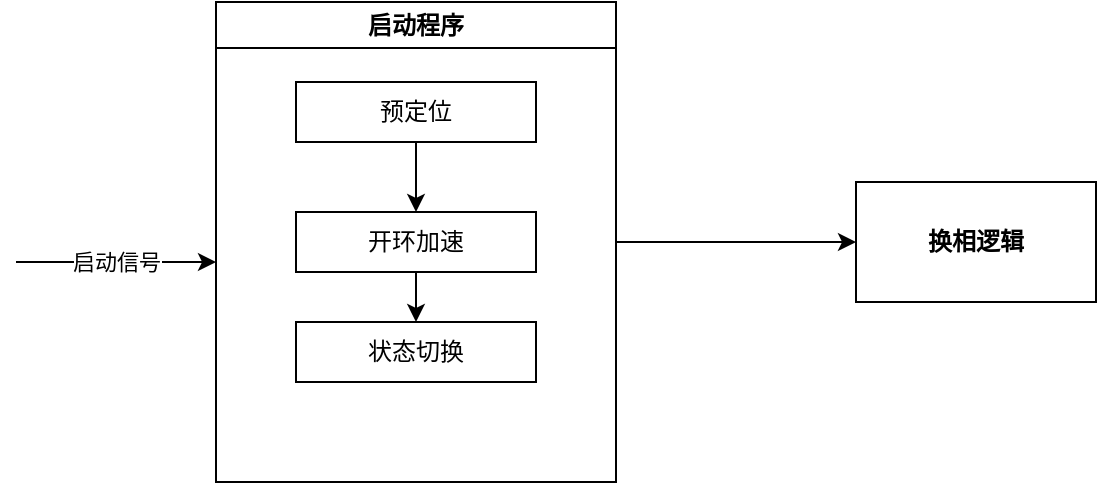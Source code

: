 <mxfile version="21.2.1" type="device">
  <diagram name="第 1 页" id="1jWnLVxNjbdckROsfw1m">
    <mxGraphModel dx="592" dy="356" grid="1" gridSize="10" guides="1" tooltips="1" connect="1" arrows="1" fold="1" page="1" pageScale="1" pageWidth="827" pageHeight="1169" math="0" shadow="0">
      <root>
        <mxCell id="0" />
        <mxCell id="1" parent="0" />
        <mxCell id="7LRGJZXsIGy5O9vR78dD-9" value="" style="edgeStyle=orthogonalEdgeStyle;rounded=0;orthogonalLoop=1;jettySize=auto;html=1;" edge="1" parent="1" source="7LRGJZXsIGy5O9vR78dD-1" target="7LRGJZXsIGy5O9vR78dD-8">
          <mxGeometry relative="1" as="geometry" />
        </mxCell>
        <mxCell id="7LRGJZXsIGy5O9vR78dD-1" value="启动程序" style="swimlane;whiteSpace=wrap;html=1;" vertex="1" parent="1">
          <mxGeometry x="130" y="180" width="200" height="240" as="geometry" />
        </mxCell>
        <mxCell id="7LRGJZXsIGy5O9vR78dD-4" value="" style="edgeStyle=orthogonalEdgeStyle;rounded=0;orthogonalLoop=1;jettySize=auto;html=1;" edge="1" parent="7LRGJZXsIGy5O9vR78dD-1" source="7LRGJZXsIGy5O9vR78dD-2" target="7LRGJZXsIGy5O9vR78dD-3">
          <mxGeometry relative="1" as="geometry" />
        </mxCell>
        <mxCell id="7LRGJZXsIGy5O9vR78dD-2" value="预定位" style="rounded=0;whiteSpace=wrap;html=1;" vertex="1" parent="7LRGJZXsIGy5O9vR78dD-1">
          <mxGeometry x="40" y="40" width="120" height="30" as="geometry" />
        </mxCell>
        <mxCell id="7LRGJZXsIGy5O9vR78dD-3" value="开环加速" style="rounded=0;whiteSpace=wrap;html=1;" vertex="1" parent="7LRGJZXsIGy5O9vR78dD-1">
          <mxGeometry x="40" y="105" width="120" height="30" as="geometry" />
        </mxCell>
        <mxCell id="7LRGJZXsIGy5O9vR78dD-5" value="状态切换" style="rounded=0;whiteSpace=wrap;html=1;" vertex="1" parent="7LRGJZXsIGy5O9vR78dD-1">
          <mxGeometry x="40" y="160" width="120" height="30" as="geometry" />
        </mxCell>
        <mxCell id="7LRGJZXsIGy5O9vR78dD-6" value="" style="edgeStyle=orthogonalEdgeStyle;rounded=0;orthogonalLoop=1;jettySize=auto;html=1;" edge="1" parent="7LRGJZXsIGy5O9vR78dD-1" source="7LRGJZXsIGy5O9vR78dD-3" target="7LRGJZXsIGy5O9vR78dD-5">
          <mxGeometry relative="1" as="geometry" />
        </mxCell>
        <mxCell id="7LRGJZXsIGy5O9vR78dD-7" value="启动信号" style="edgeStyle=none;orthogonalLoop=1;jettySize=auto;html=1;rounded=0;" edge="1" parent="1">
          <mxGeometry width="100" relative="1" as="geometry">
            <mxPoint x="30" y="310" as="sourcePoint" />
            <mxPoint x="130" y="310" as="targetPoint" />
            <Array as="points" />
          </mxGeometry>
        </mxCell>
        <mxCell id="7LRGJZXsIGy5O9vR78dD-8" value="换相逻辑" style="whiteSpace=wrap;html=1;fontStyle=1;startSize=23;" vertex="1" parent="1">
          <mxGeometry x="450" y="270" width="120" height="60" as="geometry" />
        </mxCell>
      </root>
    </mxGraphModel>
  </diagram>
</mxfile>
